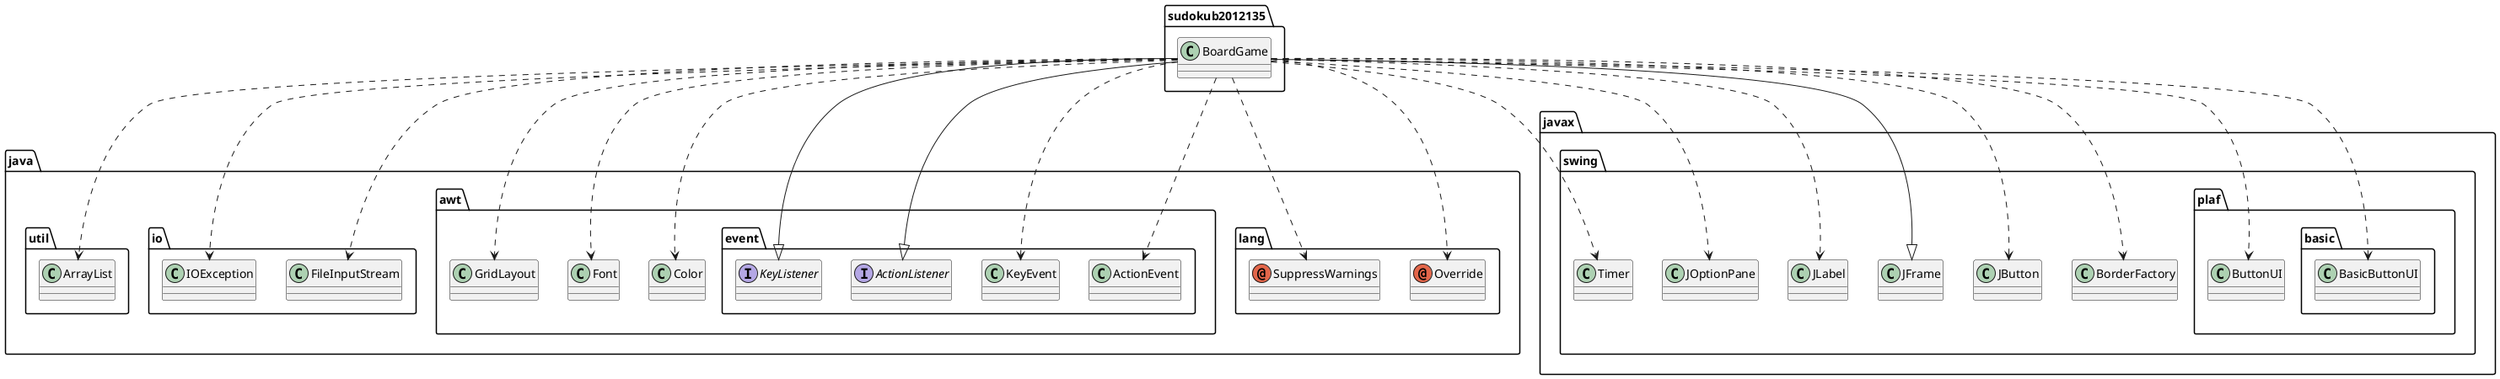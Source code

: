 @startuml
annotation java.lang.Override
annotation java.lang.SuppressWarnings
class java.awt.Color
class java.awt.Font
class java.awt.GridLayout
class java.awt.event.ActionEvent
class java.awt.event.KeyEvent
class java.io.FileInputStream
class java.io.IOException
class java.util.ArrayList
class javax.swing.BorderFactory
class javax.swing.JButton
class javax.swing.JFrame
class javax.swing.JLabel
class javax.swing.JOptionPane
class javax.swing.Timer
class javax.swing.plaf.ButtonUI
class javax.swing.plaf.basic.BasicButtonUI
class sudokub2012135.BoardGame
interface java.awt.event.ActionListener
interface java.awt.event.KeyListener
sudokub2012135.BoardGame ..> java.lang.Override
sudokub2012135.BoardGame ..> java.lang.SuppressWarnings
sudokub2012135.BoardGame ..> java.awt.Color
sudokub2012135.BoardGame ..> java.awt.Font
sudokub2012135.BoardGame ..> java.awt.GridLayout
sudokub2012135.BoardGame ..> java.awt.event.ActionEvent
sudokub2012135.BoardGame ..> java.awt.event.KeyEvent
sudokub2012135.BoardGame ..> java.io.FileInputStream
sudokub2012135.BoardGame ..> java.io.IOException
sudokub2012135.BoardGame ..> java.util.ArrayList
sudokub2012135.BoardGame ..> javax.swing.BorderFactory
sudokub2012135.BoardGame ..> javax.swing.JButton
sudokub2012135.BoardGame --|> javax.swing.JFrame
sudokub2012135.BoardGame ..> javax.swing.JLabel
sudokub2012135.BoardGame ..> javax.swing.JOptionPane
sudokub2012135.BoardGame ..> javax.swing.Timer
sudokub2012135.BoardGame ..> javax.swing.plaf.ButtonUI
sudokub2012135.BoardGame ..> javax.swing.plaf.basic.BasicButtonUI
sudokub2012135.BoardGame --|> java.awt.event.ActionListener
sudokub2012135.BoardGame --|> java.awt.event.KeyListener
@enduml